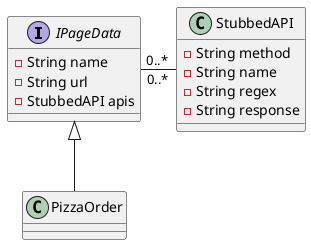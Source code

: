 @startuml


IPageData <|-- PizzaOrder
IPageData "0..*" - "0..*" StubbedAPI

interface IPageData {
  -String name
  -String url
  -StubbedAPI apis 
}

class StubbedAPI {
  -String method
  -String name
  -String regex
  -String response
}

@enduml

